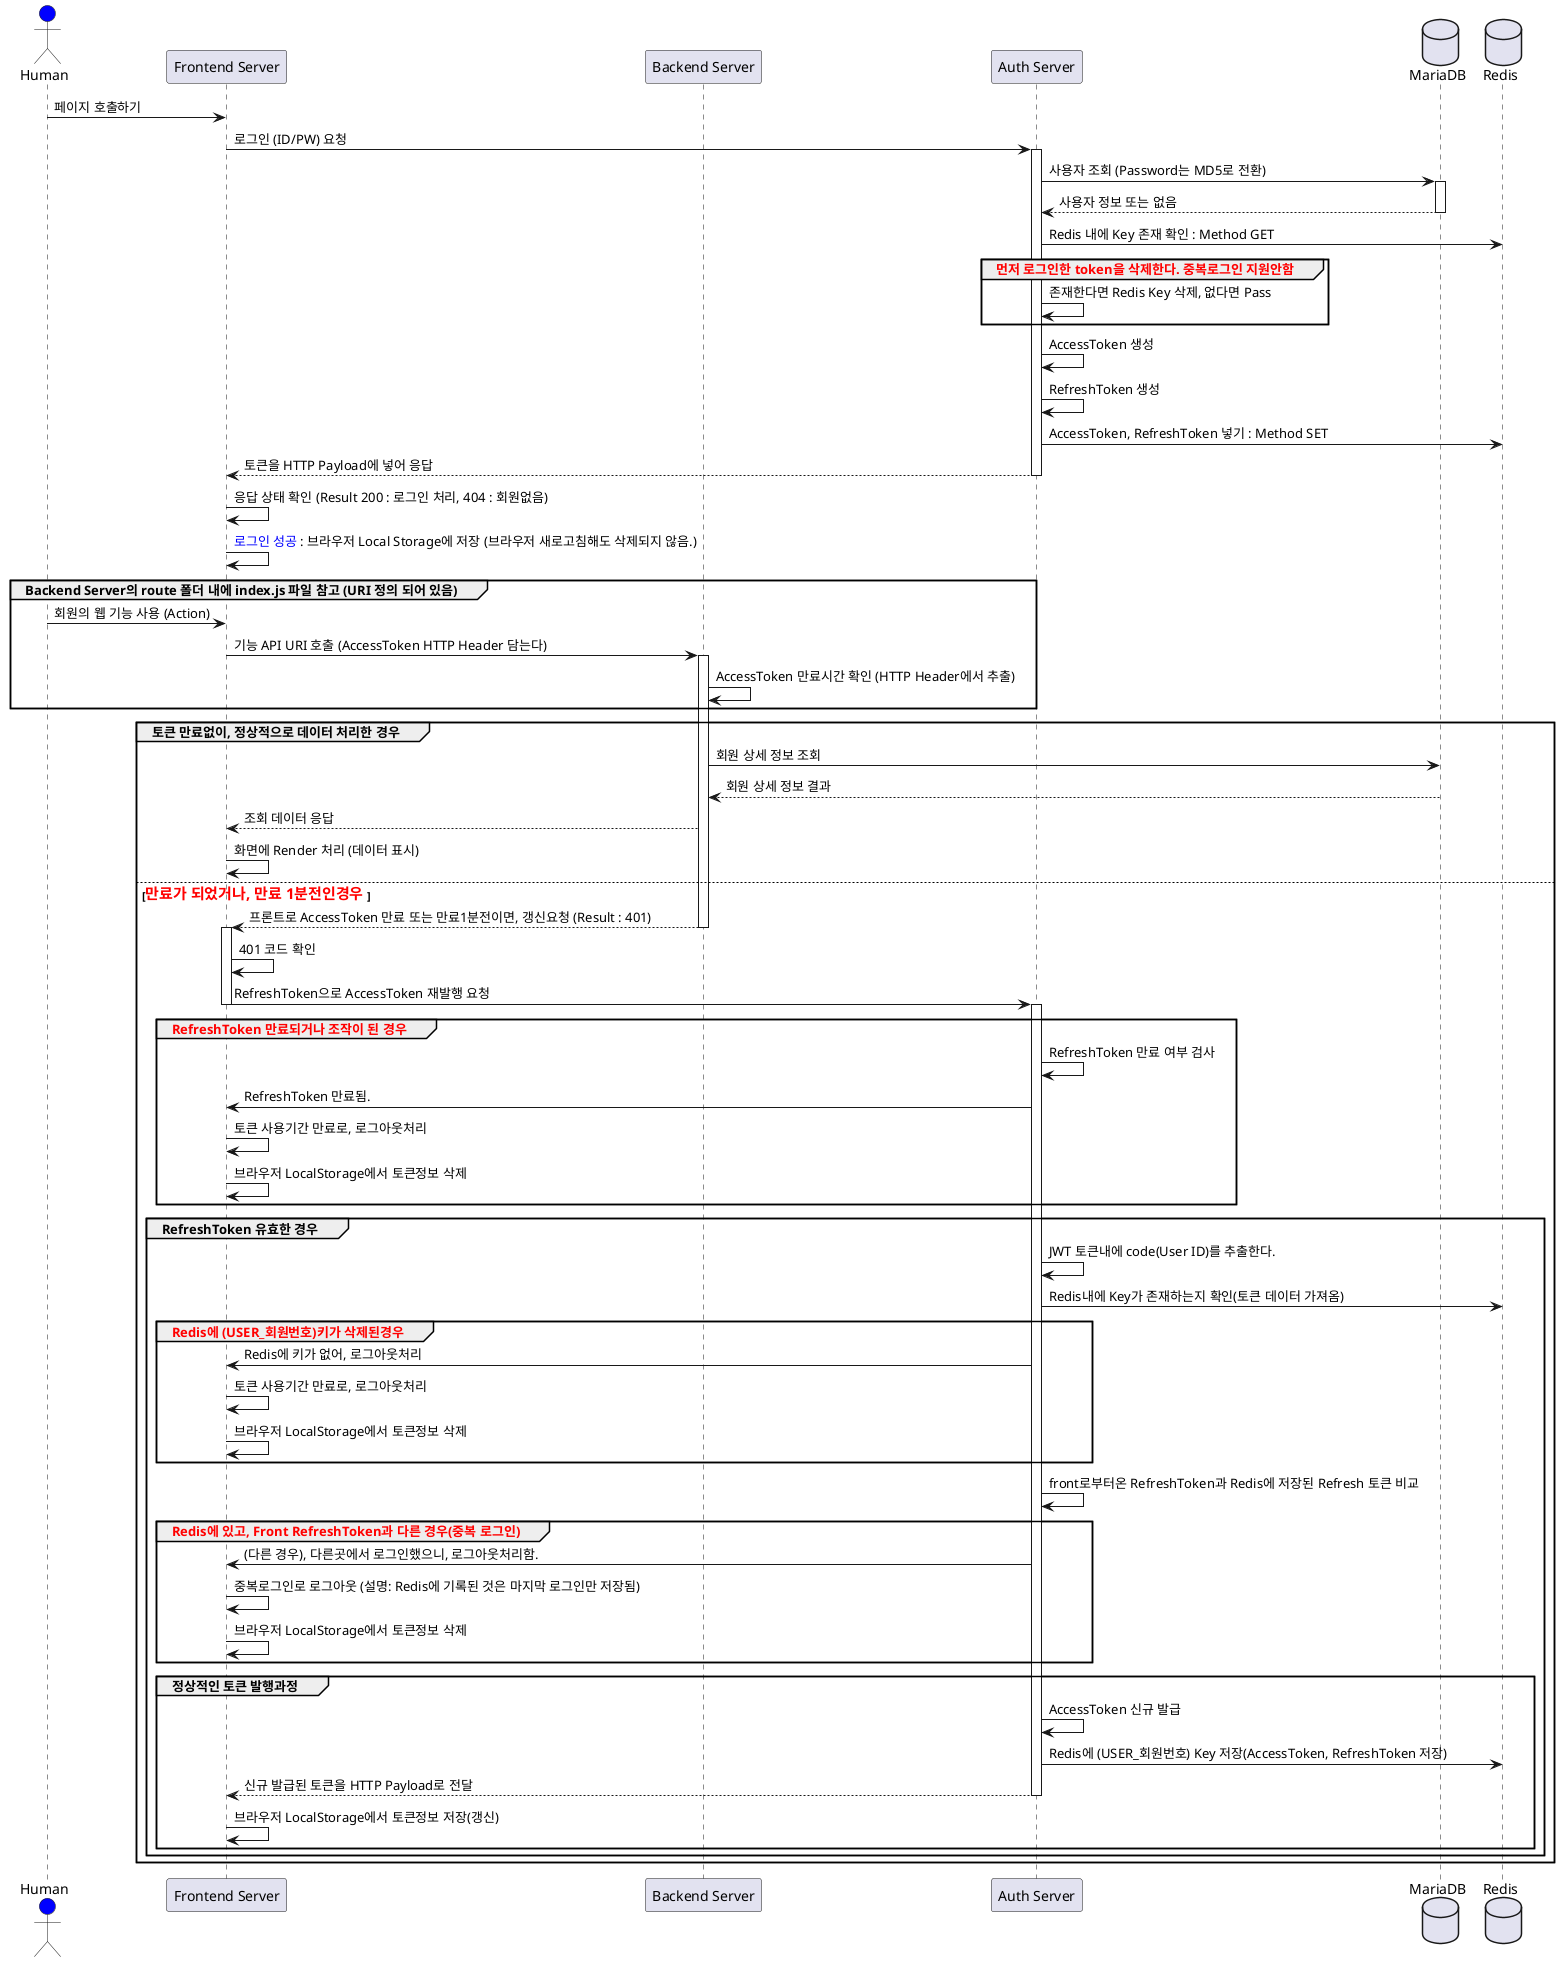 @startuml
actor       Human as hu #blue
participant "Frontend Server" as front
participant "Backend Server" as back
participant "Auth Server" as auth
database    MariaDB as db
database    Redis as redis

hu->front: 페이지 호출하기
front->auth++: 로그인 (ID/PW) 요청
auth->db ++: 사용자 조회 (Password는 MD5로 전환)
return 사용자 정보 또는 없음
auth->redis: Redis 내에 Key 존재 확인 : Method GET

group <font color=red>먼저 로그인한 token을 삭제한다. 중복로그인 지원안함</font>
    auth->auth: 존재한다면 Redis Key 삭제, 없다면 Pass
end

auth->auth: AccessToken 생성
auth->auth: RefreshToken 생성
auth->redis: AccessToken, RefreshToken 넣기 : Method SET
return 토큰을 HTTP Payload에 넣어 응답

front->front: 응답 상태 확인 (Result 200 : 로그인 처리, 404 : 회원없음)
front->front: <font color=blue>로그인 성공</font> : 브라우저 Local Storage에 저장 (브라우저 새로고침해도 삭제되지 않음.)

group Backend Server의 route 폴더 내에 index.js 파일 참고 (URI 정의 되어 있음)
    hu->front: 회원의 웹 기능 사용 (Action)
    front->back++: 기능 API URI 호출 (AccessToken HTTP Header 담는다)
    back->back: AccessToken 만료시간 확인 (HTTP Header에서 추출)
end

group 토큰 만료없이, 정상적으로 데이터 처리한 경우
    back->db: 회원 상세 정보 조회
    db-->back: 회원 상세 정보 결과
    back-->front: 조회 데이터 응답
    front->front: 화면에 Render 처리 (데이터 표시)

else <font color=red size=15>만료가 되었거나, 만료 1분전인경우 </font>
    back-->front --++: 프론트로 AccessToken 만료 또는 만료1분전이면, 갱신요청 (Result : 401)
    front->front: 401 코드 확인
    front->auth --++: RefreshToken으로 AccessToken 재발행 요청

    group <font color=red>RefreshToken 만료되거나 조작이 된 경우</font>
        auth->auth: RefreshToken 만료 여부 검사
        auth->front: RefreshToken 만료됨.
        front->front: 토큰 사용기간 만료로, 로그아웃처리
        front->front: 브라우저 LocalStorage에서 토큰정보 삭제
    end 

    group RefreshToken 유효한 경우
        auth->auth: JWT 토큰내에 code(User ID)를 추출한다.
        auth->redis: Redis내에 Key가 존재하는지 확인(토큰 데이터 가져옴)
        group <font color=red>Redis에 (USER_회원번호)키가 삭제된경우</font>
            auth->front: Redis에 키가 없어, 로그아웃처리
            front->front: 토큰 사용기간 만료로, 로그아웃처리
            front->front: 브라우저 LocalStorage에서 토큰정보 삭제
        end

        auth->auth : front로부터온 RefreshToken과 Redis에 저장된 Refresh 토큰 비교

        group <font color=red>Redis에 있고, Front RefreshToken과 다른 경우(중복 로그인)</font>
            auth->front : (다른 경우), 다른곳에서 로그인했으니, 로그아웃처리함.
            front->front: 중복로그인로 로그아웃 (설명: Redis에 기록된 것은 마지막 로그인만 저장됨)
            front->front: 브라우저 LocalStorage에서 토큰정보 삭제
        end

        group 정상적인 토큰 발행과정
            auth->auth: AccessToken 신규 발급
            auth->redis: Redis에 (USER_회원번호) Key 저장(AccessToken, RefreshToken 저장)
            return 신규 발급된 토큰을 HTTP Payload로 전달
            front->front: 브라우저 LocalStorage에서 토큰정보 저장(갱신)
        end
    end
end


@enduml